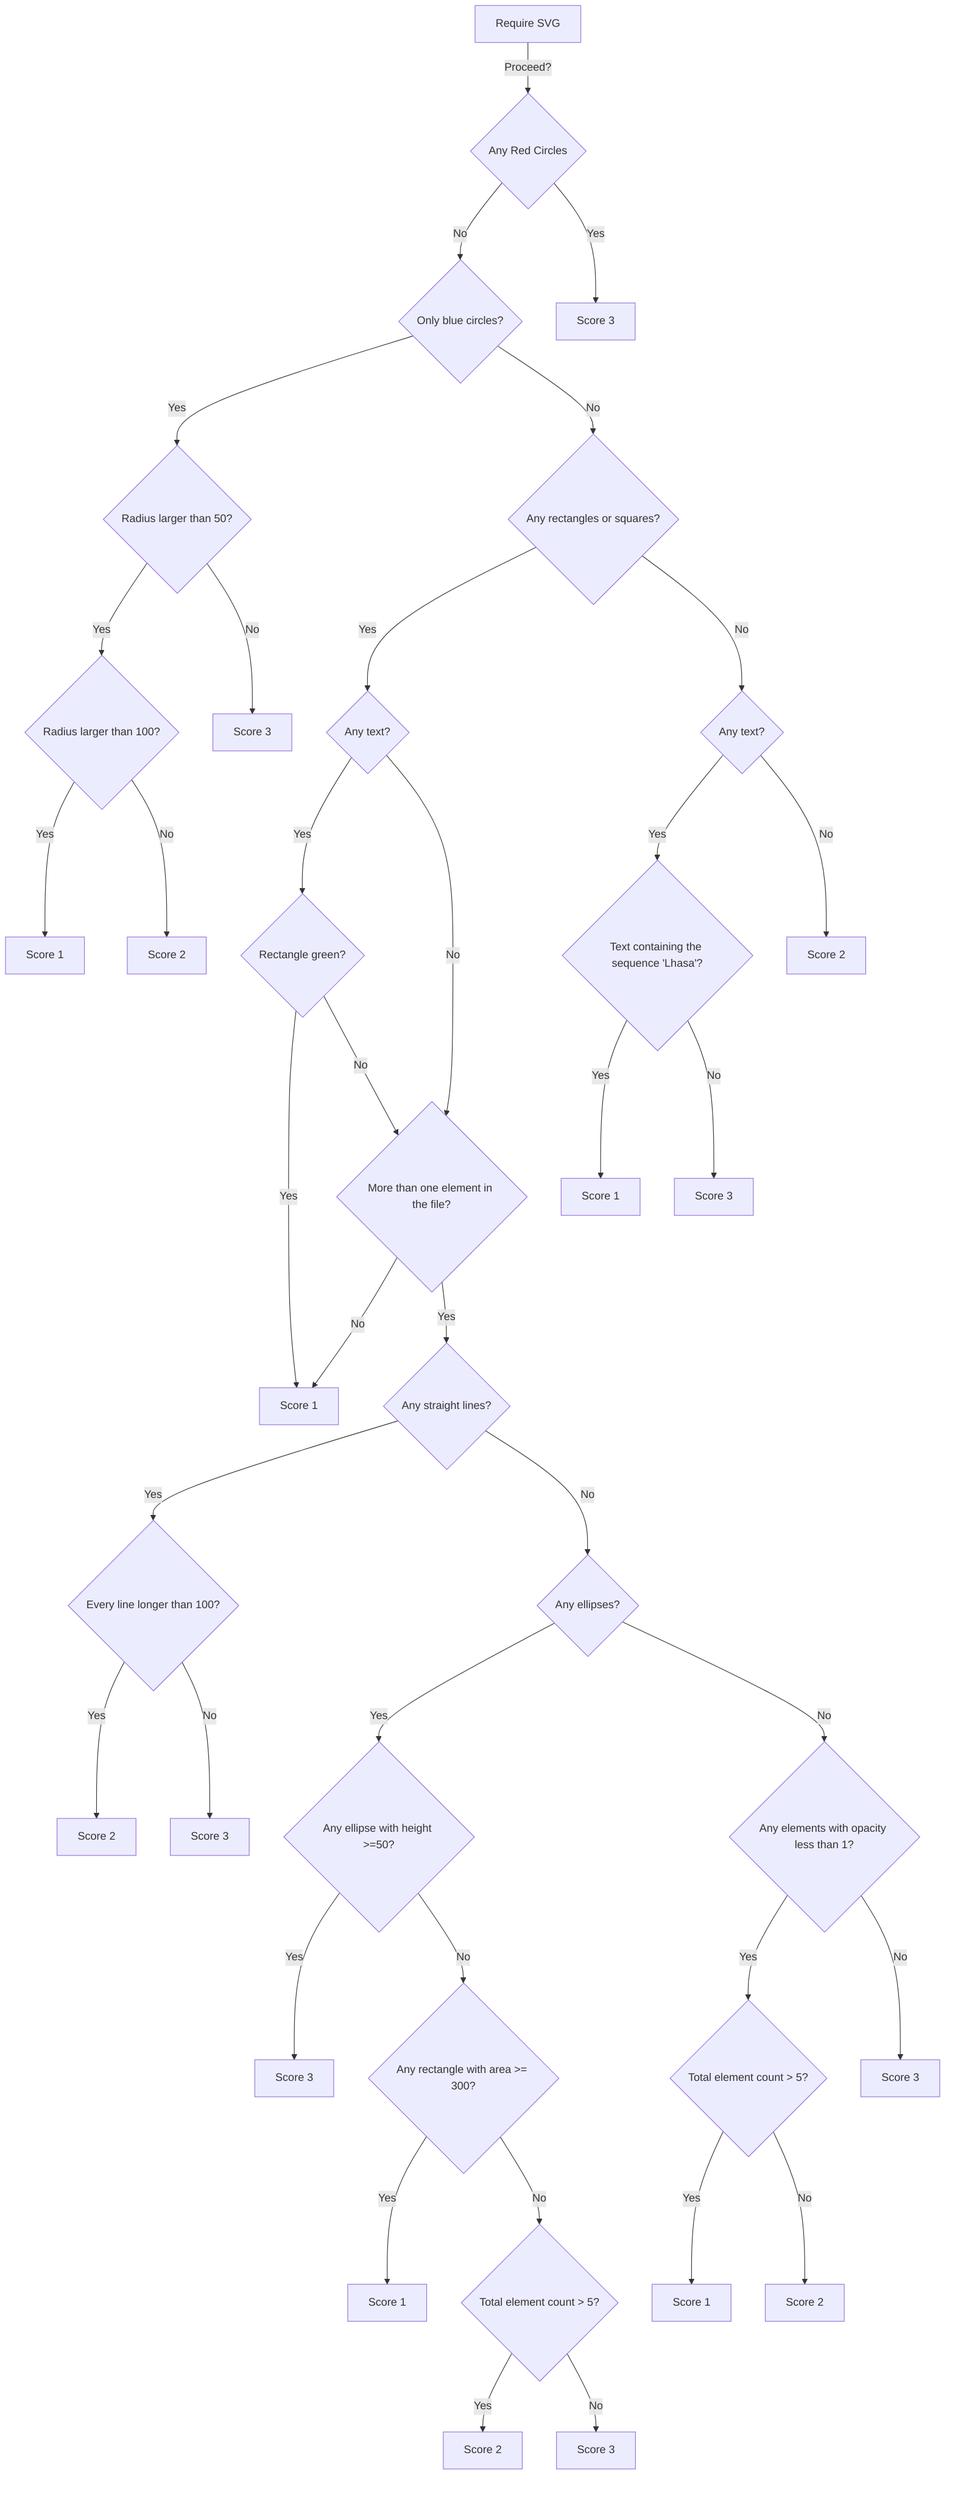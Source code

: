flowchart TD
INPUT[Require SVG] --> |Proceed?| Q1
Q1{Any Red Circles}
Q1 --> |No| Q2
Q1 --> |Yes| O3a
Q2{Only blue circles?}
Q2 --> |Yes| Q3
Q2 --> |No| Q4
Q3{Radius larger than 50?}
Q3 --> |Yes| Q5
Q3 --> |No | O3b
Q4{Any rectangles or squares?}
Q4 --> |Yes| Q6
Q4 --> |No| Q7
Q5{Radius larger than 100?}
Q5 --> |Yes| O1c
Q5 --> |No| O2c
Q6{Any text?}
Q6 --> |Yes| Q8
Q6 --> |No | Q10
Q7{Any text?}
Q7 --> |Yes| Q9
Q7 --> |No | O2d
Q8{Rectangle green?}
Q8 --> |Yes| O1e
Q8 --> |No| Q10
Q9{Text containing the sequence 'Lhasa'?}
Q9 --> |Yes| O1f
Q9 --> |No| O3f
Q10{More than one element in the file?}
Q10 --> |No| O1e
Q10 --> |Yes| Q11
Q11{Any straight lines?}
Q11 --> |Yes| Q12
Q11 --> |No| Q13
Q12{Every line longer than 100?}
Q12 --> |Yes| O2g
Q12 --> |No| O3g
Q13{Any ellipses?}
Q13 --> |Yes| Q14
Q13 --> |No| Q15
Q14{Any ellipse with height >=50?}
Q14 --> |Yes| O3h
Q14 --> |No| Q16
Q15{Any elements with opacity less than 1?}
Q15 --> |Yes| Q17
Q15 --> |No| O3i
Q16{Any rectangle with area >= 300?}
Q16 --> |Yes| O1j
Q16 --> |No| Q18
Q17{Total element count > 5?}
Q17 --> |Yes| O1k
Q17 --> |No| O2k
Q18{Total element count > 5?}
Q18 --> |Yes| O2l
Q18 --> |No| O3l
O3a[Score 3]
O3b[Score 3]
O1c[Score 1]
O2c[Score 2]
O2d[Score 2]
O1e[Score 1]
O1f[Score 1]
O3f[Score 3]
O2g[Score 2]
O3g[Score 3]
O3h[Score 3]
O3i[Score 3]
O1j[Score 1]
O1k[Score 1]
O2k[Score 2]
O2l[Score 2]
O3l[Score 3]